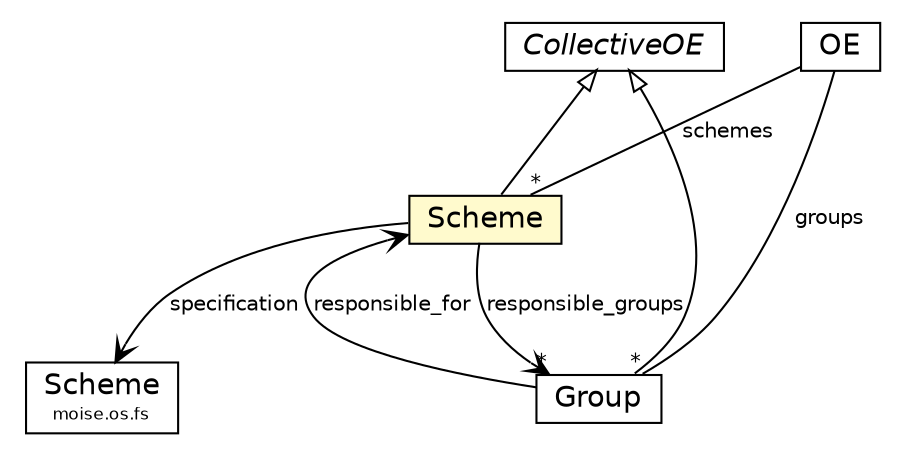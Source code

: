 #!/usr/local/bin/dot
#
# Class diagram 
# Generated by UMLGraph version 5.1 (http://www.umlgraph.org/)
#

digraph G {
	edge [fontname="Helvetica",fontsize=10,labelfontname="Helvetica",labelfontsize=10];
	node [fontname="Helvetica",fontsize=10,shape=plaintext];
	nodesep=0.25;
	ranksep=0.5;
	// moise.os.fs.Scheme
	c11740 [label=<<table title="moise.os.fs.Scheme" border="0" cellborder="1" cellspacing="0" cellpadding="2" port="p" href="../../../moise/os/fs/Scheme.html">
		<tr><td><table border="0" cellspacing="0" cellpadding="1">
<tr><td align="center" balign="center"> Scheme </td></tr>
<tr><td align="center" balign="center"><font point-size="8.0"> moise.os.fs </font></td></tr>
		</table></td></tr>
		</table>>, fontname="Helvetica", fontcolor="black", fontsize=14.0];
	// ora4mas.nopl.oe.Scheme
	c11807 [label=<<table title="ora4mas.nopl.oe.Scheme" border="0" cellborder="1" cellspacing="0" cellpadding="2" port="p" bgcolor="lemonChiffon" href="./Scheme.html">
		<tr><td><table border="0" cellspacing="0" cellpadding="1">
<tr><td align="center" balign="center"> Scheme </td></tr>
		</table></td></tr>
		</table>>, fontname="Helvetica", fontcolor="black", fontsize=14.0];
	// ora4mas.nopl.oe.OE
	c11810 [label=<<table title="ora4mas.nopl.oe.OE" border="0" cellborder="1" cellspacing="0" cellpadding="2" port="p" href="./OE.html">
		<tr><td><table border="0" cellspacing="0" cellpadding="1">
<tr><td align="center" balign="center"> OE </td></tr>
		</table></td></tr>
		</table>>, fontname="Helvetica", fontcolor="black", fontsize=14.0];
	// ora4mas.nopl.oe.Group
	c11811 [label=<<table title="ora4mas.nopl.oe.Group" border="0" cellborder="1" cellspacing="0" cellpadding="2" port="p" href="./Group.html">
		<tr><td><table border="0" cellspacing="0" cellpadding="1">
<tr><td align="center" balign="center"> Group </td></tr>
		</table></td></tr>
		</table>>, fontname="Helvetica", fontcolor="black", fontsize=14.0];
	// ora4mas.nopl.oe.CollectiveOE
	c11812 [label=<<table title="ora4mas.nopl.oe.CollectiveOE" border="0" cellborder="1" cellspacing="0" cellpadding="2" port="p" href="./CollectiveOE.html">
		<tr><td><table border="0" cellspacing="0" cellpadding="1">
<tr><td align="center" balign="center"><font face="Helvetica-Oblique"> CollectiveOE </font></td></tr>
		</table></td></tr>
		</table>>, fontname="Helvetica", fontcolor="black", fontsize=14.0];
	//ora4mas.nopl.oe.Scheme extends ora4mas.nopl.oe.CollectiveOE
	c11812:p -> c11807:p [dir=back,arrowtail=empty];
	// ora4mas.nopl.oe.Scheme NAVASSOC moise.os.fs.Scheme
	c11807:p -> c11740:p [taillabel="", label="specification", headlabel="", fontname="Helvetica", fontcolor="black", fontsize=10.0, color="black", arrowhead=open];
	// ora4mas.nopl.oe.Scheme NAVASSOC ora4mas.nopl.oe.Group
	c11807:p -> c11811:p [taillabel="", label="responsible_groups", headlabel="*", fontname="Helvetica", fontcolor="black", fontsize=10.0, color="black", arrowhead=open];
	// ora4mas.nopl.oe.OE COMPOSED ora4mas.nopl.oe.Group
	c11810:p -> c11811:p [taillabel="", label="groups", headlabel="*", fontname="Helvetica", fontcolor="black", fontsize=10.0, color="black", arrowhead=none, arrowtail=diamond];
	// ora4mas.nopl.oe.OE COMPOSED ora4mas.nopl.oe.Scheme
	c11810:p -> c11807:p [taillabel="", label="schemes", headlabel="*", fontname="Helvetica", fontcolor="black", fontsize=10.0, color="black", arrowhead=none, arrowtail=diamond];
	//ora4mas.nopl.oe.Group extends ora4mas.nopl.oe.CollectiveOE
	c11812:p -> c11811:p [dir=back,arrowtail=empty];
	// ora4mas.nopl.oe.Group NAVASSOC ora4mas.nopl.oe.Scheme
	c11811:p -> c11807:p [taillabel="", label="responsible_for", headlabel="", fontname="Helvetica", fontcolor="black", fontsize=10.0, color="black", arrowhead=open];
}

